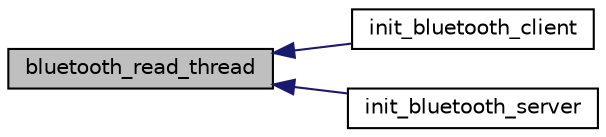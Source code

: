 digraph "bluetooth_read_thread"
{
  edge [fontname="Helvetica",fontsize="10",labelfontname="Helvetica",labelfontsize="10"];
  node [fontname="Helvetica",fontsize="10",shape=record];
  rankdir="LR";
  Node1 [label="bluetooth_read_thread",height=0.2,width=0.4,color="black", fillcolor="grey75", style="filled", fontcolor="black"];
  Node1 -> Node2 [dir="back",color="midnightblue",fontsize="10",style="solid",fontname="Helvetica"];
  Node2 [label="init_bluetooth_client",height=0.2,width=0.4,color="black", fillcolor="white", style="filled",URL="$bluetooth__client_8hpp.html#a40019ea297b64920ff9613df4377baf0"];
  Node1 -> Node3 [dir="back",color="midnightblue",fontsize="10",style="solid",fontname="Helvetica"];
  Node3 [label="init_bluetooth_server",height=0.2,width=0.4,color="black", fillcolor="white", style="filled",URL="$bluetooth__server_8hpp.html#af7cbd54c7bc961aa2c0f10262e501e34"];
}
